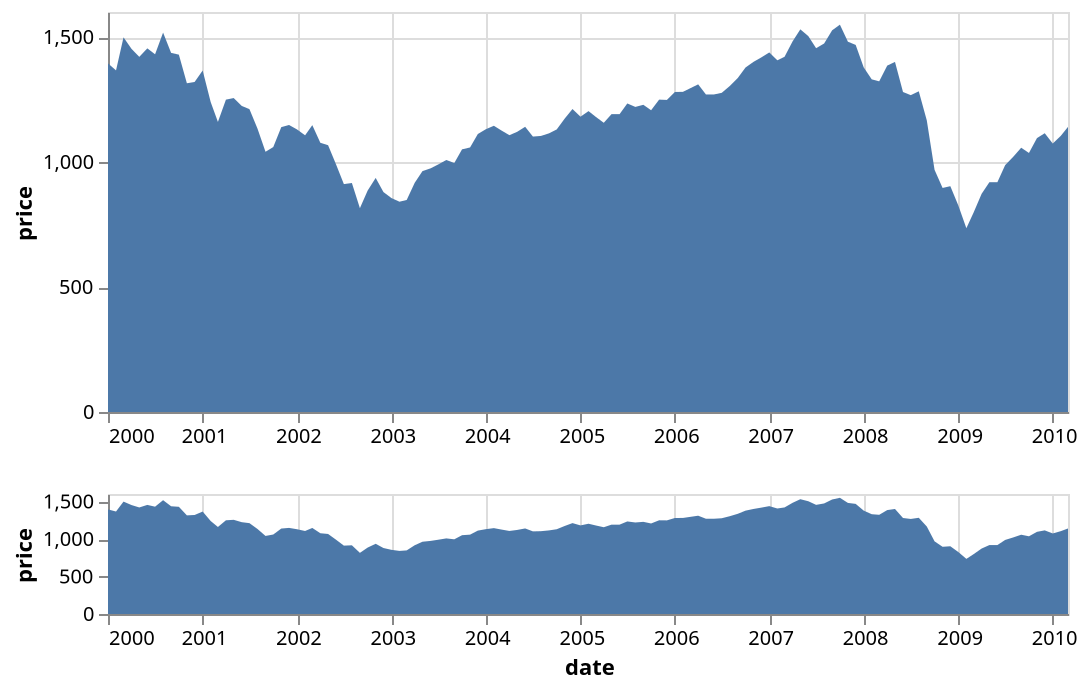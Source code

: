 {"$schema": "https://vega.github.io/schema/vega-lite/v4.json", "data": {"values": [{"date": "Jan 1 2000", "price": 1394.46}, {"date": "Feb 1 2000", "price": 1366.42}, {"date": "Mar 1 2000", "price": 1498.58}, {"date": "Apr 1 2000", "price": 1452.43}, {"date": "May 1 2000", "price": 1420.6}, {"date": "Jun 1 2000", "price": 1454.6}, {"date": "Jul 1 2000", "price": 1430.83}, {"date": "Aug 1 2000", "price": 1517.68}, {"date": "Sep 1 2000", "price": 1436.51}, {"date": "Oct 1 2000", "price": 1429.4}, {"date": "Nov 1 2000", "price": 1314.95}, {"date": "Dec 1 2000", "price": 1320.28}, {"date": "Jan 1 2001", "price": 1366.01}, {"date": "Feb 1 2001", "price": 1239.94}, {"date": "Mar 1 2001", "price": 1160.33}, {"date": "Apr 1 2001", "price": 1249.46}, {"date": "May 1 2001", "price": 1255.82}, {"date": "Jun 1 2001", "price": 1224.38}, {"date": "Jul 1 2001", "price": 1211.23}, {"date": "Aug 1 2001", "price": 1133.58}, {"date": "Sep 1 2001", "price": 1040.94}, {"date": "Oct 1 2001", "price": 1059.78}, {"date": "Nov 1 2001", "price": 1139.45}, {"date": "Dec 1 2001", "price": 1148.08}, {"date": "Jan 1 2002", "price": 1130.2}, {"date": "Feb 1 2002", "price": 1106.73}, {"date": "Mar 1 2002", "price": 1147.39}, {"date": "Apr 1 2002", "price": 1076.92}, {"date": "May 1 2002", "price": 1067.14}, {"date": "Jun 1 2002", "price": 989.82}, {"date": "Jul 1 2002", "price": 911.62}, {"date": "Aug 1 2002", "price": 916.07}, {"date": "Sep 1 2002", "price": 815.28}, {"date": "Oct 1 2002", "price": 885.76}, {"date": "Nov 1 2002", "price": 936.31}, {"date": "Dec 1 2002", "price": 879.82}, {"date": "Jan 1 2003", "price": 855.7}, {"date": "Feb 1 2003", "price": 841.15}, {"date": "Mar 1 2003", "price": 848.18}, {"date": "Apr 1 2003", "price": 916.92}, {"date": "May 1 2003", "price": 963.59}, {"date": "Jun 1 2003", "price": 974.5}, {"date": "Jul 1 2003", "price": 990.31}, {"date": "Aug 1 2003", "price": 1008.01}, {"date": "Sep 1 2003", "price": 995.97}, {"date": "Oct 1 2003", "price": 1050.71}, {"date": "Nov 1 2003", "price": 1058.2}, {"date": "Dec 1 2003", "price": 1111.92}, {"date": "Jan 1 2004", "price": 1131.13}, {"date": "Feb 1 2004", "price": 1144.94}, {"date": "Mar 1 2004", "price": 1126.21}, {"date": "Apr 1 2004", "price": 1107.3}, {"date": "May 1 2004", "price": 1120.68}, {"date": "Jun 1 2004", "price": 1140.84}, {"date": "Jul 1 2004", "price": 1101.72}, {"date": "Aug 1 2004", "price": 1104.24}, {"date": "Sep 1 2004", "price": 1114.58}, {"date": "Oct 1 2004", "price": 1130.2}, {"date": "Nov 1 2004", "price": 1173.82}, {"date": "Dec 1 2004", "price": 1211.92}, {"date": "Jan 1 2005", "price": 1181.27}, {"date": "Feb 1 2005", "price": 1203.6}, {"date": "Mar 1 2005", "price": 1180.59}, {"date": "Apr 1 2005", "price": 1156.85}, {"date": "May 1 2005", "price": 1191.5}, {"date": "Jun 1 2005", "price": 1191.33}, {"date": "Jul 1 2005", "price": 1234.18}, {"date": "Aug 1 2005", "price": 1220.33}, {"date": "Sep 1 2005", "price": 1228.81}, {"date": "Oct 1 2005", "price": 1207.01}, {"date": "Nov 1 2005", "price": 1249.48}, {"date": "Dec 1 2005", "price": 1248.29}, {"date": "Jan 1 2006", "price": 1280.08}, {"date": "Feb 1 2006", "price": 1280.66}, {"date": "Mar 1 2006", "price": 1294.87}, {"date": "Apr 1 2006", "price": 1310.61}, {"date": "May 1 2006", "price": 1270.09}, {"date": "Jun 1 2006", "price": 1270.2}, {"date": "Jul 1 2006", "price": 1276.66}, {"date": "Aug 1 2006", "price": 1303.82}, {"date": "Sep 1 2006", "price": 1335.85}, {"date": "Oct 1 2006", "price": 1377.94}, {"date": "Nov 1 2006", "price": 1400.63}, {"date": "Dec 1 2006", "price": 1418.3}, {"date": "Jan 1 2007", "price": 1438.24}, {"date": "Feb 1 2007", "price": 1406.82}, {"date": "Mar 1 2007", "price": 1420.86}, {"date": "Apr 1 2007", "price": 1482.37}, {"date": "May 1 2007", "price": 1530.62}, {"date": "Jun 1 2007", "price": 1503.35}, {"date": "Jul 1 2007", "price": 1455.27}, {"date": "Aug 1 2007", "price": 1473.99}, {"date": "Sep 1 2007", "price": 1526.75}, {"date": "Oct 1 2007", "price": 1549.38}, {"date": "Nov 1 2007", "price": 1481.14}, {"date": "Dec 1 2007", "price": 1468.36}, {"date": "Jan 1 2008", "price": 1378.55}, {"date": "Feb 1 2008", "price": 1330.63}, {"date": "Mar 1 2008", "price": 1322.7}, {"date": "Apr 1 2008", "price": 1385.59}, {"date": "May 1 2008", "price": 1400.38}, {"date": "Jun 1 2008", "price": 1280.0}, {"date": "Jul 1 2008", "price": 1267.38}, {"date": "Aug 1 2008", "price": 1282.83}, {"date": "Sep 1 2008", "price": 1166.36}, {"date": "Oct 1 2008", "price": 968.75}, {"date": "Nov 1 2008", "price": 896.24}, {"date": "Dec 1 2008", "price": 903.25}, {"date": "Jan 1 2009", "price": 825.88}, {"date": "Feb 1 2009", "price": 735.09}, {"date": "Mar 1 2009", "price": 797.87}, {"date": "Apr 1 2009", "price": 872.81}, {"date": "May 1 2009", "price": 919.14}, {"date": "Jun 1 2009", "price": 919.32}, {"date": "Jul 1 2009", "price": 987.48}, {"date": "Aug 1 2009", "price": 1020.62}, {"date": "Sep 1 2009", "price": 1057.08}, {"date": "Oct 1 2009", "price": 1036.19}, {"date": "Nov 1 2009", "price": 1095.63}, {"date": "Dec 1 2009", "price": 1115.1}, {"date": "Jan 1 2010", "price": 1073.87}, {"date": "Feb 1 2010", "price": 1104.49}, {"date": "Mar 1 2010", "price": 1140.45}]}, "vconcat": [{"width": 480, "mark": "area", "encoding": {"x": {"field": "date", "type": "temporal", "scale": {"domain": {"selection": "brush"}}, "axis": {"title": ""}}, "y": {"field": "price", "type": "quantitative"}}}, {"width": 480, "height": 60, "mark": "area", "selection": {"brush": {"type": "interval", "encodings": ["x"]}}, "encoding": {"x": {"field": "date", "type": "temporal"}, "y": {"field": "price", "type": "quantitative", "axis": {"tickCount": 3, "grid": false}}}}]}
